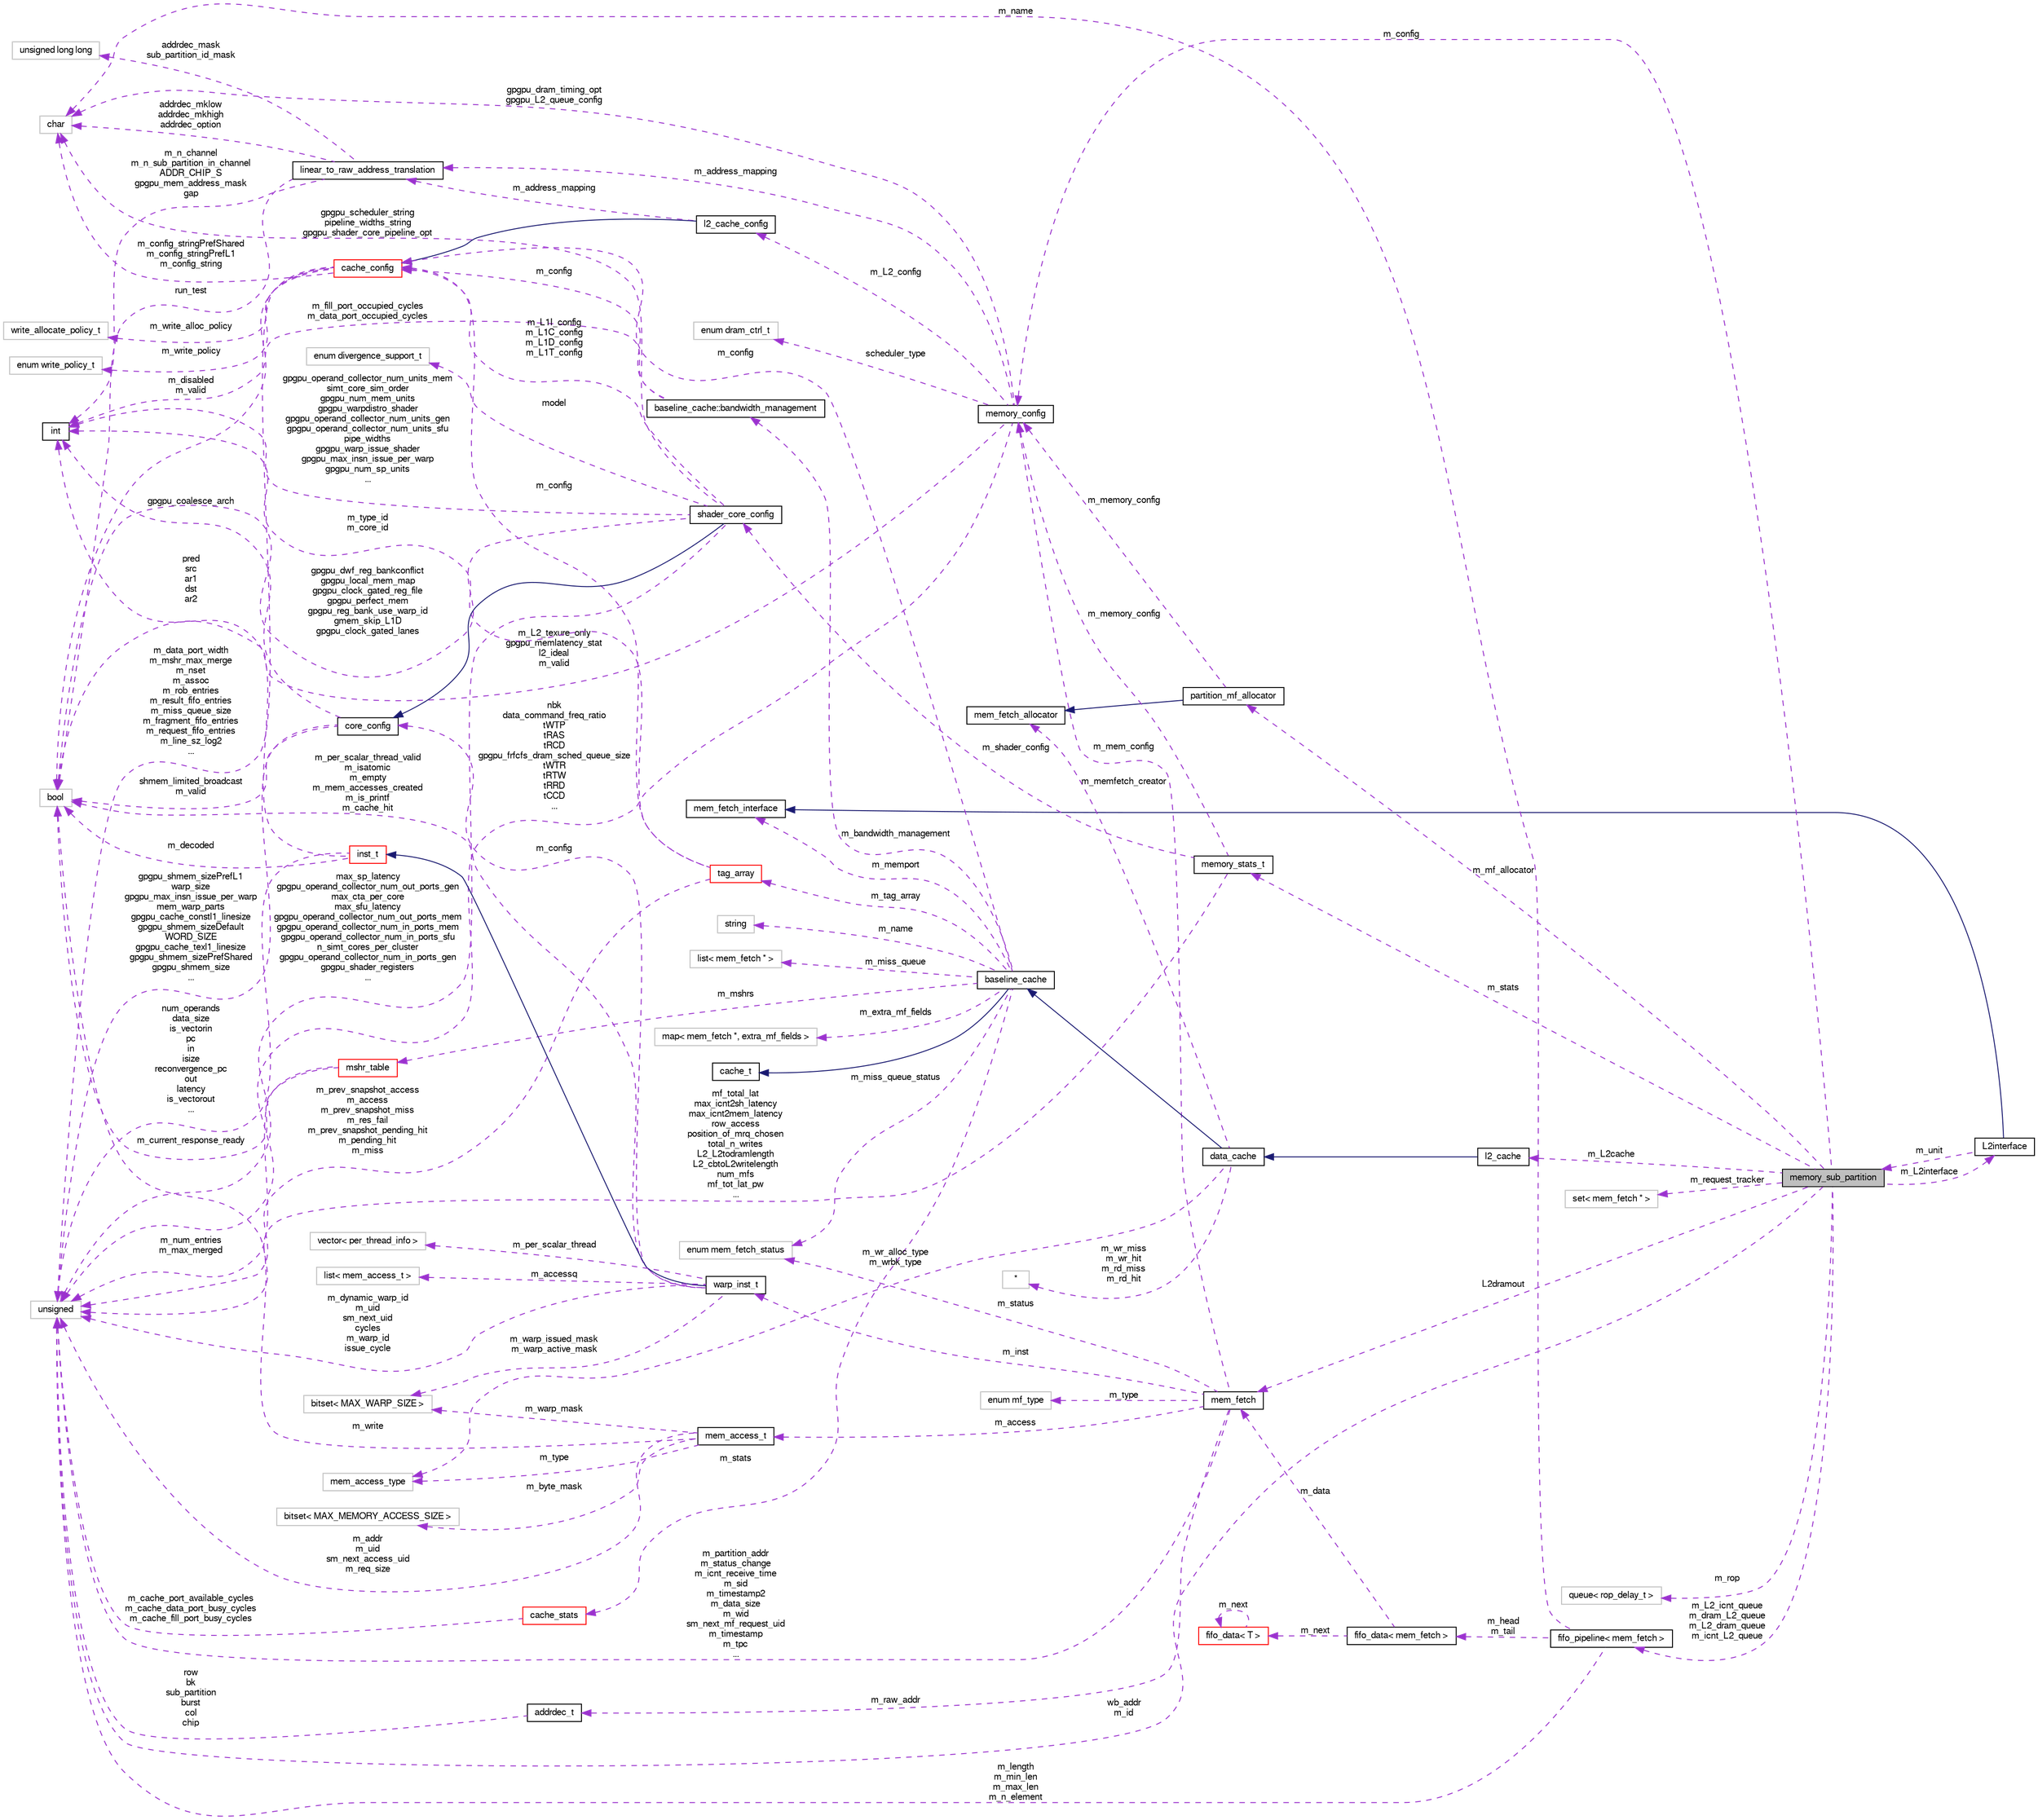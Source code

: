 digraph G
{
  bgcolor="transparent";
  edge [fontname="FreeSans",fontsize="10",labelfontname="FreeSans",labelfontsize="10"];
  node [fontname="FreeSans",fontsize="10",shape=record];
  rankdir=LR;
  Node1 [label="memory_sub_partition",height=0.2,width=0.4,color="black", fillcolor="grey75", style="filled" fontcolor="black"];
  Node2 -> Node1 [dir=back,color="darkorchid3",fontsize="10",style="dashed",label="m_L2interface",fontname="FreeSans"];
  Node2 [label="L2interface",height=0.2,width=0.4,color="black",URL="$classL2interface.html"];
  Node3 -> Node2 [dir=back,color="midnightblue",fontsize="10",style="solid",fontname="FreeSans"];
  Node3 [label="mem_fetch_interface",height=0.2,width=0.4,color="black",URL="$classmem__fetch__interface.html"];
  Node1 -> Node2 [dir=back,color="darkorchid3",fontsize="10",style="dashed",label="m_unit",fontname="FreeSans"];
  Node4 -> Node1 [dir=back,color="darkorchid3",fontsize="10",style="dashed",label="m_mf_allocator",fontname="FreeSans"];
  Node4 [label="partition_mf_allocator",height=0.2,width=0.4,color="black",URL="$classpartition__mf__allocator.html"];
  Node5 -> Node4 [dir=back,color="midnightblue",fontsize="10",style="solid",fontname="FreeSans"];
  Node5 [label="mem_fetch_allocator",height=0.2,width=0.4,color="black",URL="$classmem__fetch__allocator.html"];
  Node6 -> Node4 [dir=back,color="darkorchid3",fontsize="10",style="dashed",label="m_memory_config",fontname="FreeSans"];
  Node6 [label="memory_config",height=0.2,width=0.4,color="black",URL="$structmemory__config.html"];
  Node7 -> Node6 [dir=back,color="darkorchid3",fontsize="10",style="dashed",label="scheduler_type",fontname="FreeSans"];
  Node7 [label="enum dram_ctrl_t",height=0.2,width=0.4,color="grey75"];
  Node8 -> Node6 [dir=back,color="darkorchid3",fontsize="10",style="dashed",label="gpgpu_dram_timing_opt\ngpgpu_L2_queue_config",fontname="FreeSans"];
  Node8 [label="char",height=0.2,width=0.4,color="grey75"];
  Node9 -> Node6 [dir=back,color="darkorchid3",fontsize="10",style="dashed",label="m_L2_texure_only\ngpgpu_memlatency_stat\nl2_ideal\nm_valid",fontname="FreeSans"];
  Node9 [label="bool",height=0.2,width=0.4,color="grey75"];
  Node10 -> Node6 [dir=back,color="darkorchid3",fontsize="10",style="dashed",label="nbk\ndata_command_freq_ratio\ntWTP\ntRAS\ntRCD\ngpgpu_frfcfs_dram_sched_queue_size\ntWTR\ntRTW\ntRRD\ntCCD\n...",fontname="FreeSans"];
  Node10 [label="unsigned",height=0.2,width=0.4,color="grey75"];
  Node11 -> Node6 [dir=back,color="darkorchid3",fontsize="10",style="dashed",label="m_address_mapping",fontname="FreeSans"];
  Node11 [label="linear_to_raw_address_translation",height=0.2,width=0.4,color="black",URL="$classlinear__to__raw__address__translation.html"];
  Node12 -> Node11 [dir=back,color="darkorchid3",fontsize="10",style="dashed",label="addrdec_mask\nsub_partition_id_mask",fontname="FreeSans"];
  Node12 [label="unsigned long long",height=0.2,width=0.4,color="grey75"];
  Node8 -> Node11 [dir=back,color="darkorchid3",fontsize="10",style="dashed",label="addrdec_mklow\naddrdec_mkhigh\naddrdec_option",fontname="FreeSans"];
  Node13 -> Node11 [dir=back,color="darkorchid3",fontsize="10",style="dashed",label="m_n_channel\nm_n_sub_partition_in_channel\nADDR_CHIP_S\ngpgpu_mem_address_mask\ngap",fontname="FreeSans"];
  Node13 [label="int",height=0.2,width=0.4,color="black",URL="$classint.html"];
  Node9 -> Node11 [dir=back,color="darkorchid3",fontsize="10",style="dashed",label="run_test",fontname="FreeSans"];
  Node14 -> Node6 [dir=back,color="darkorchid3",fontsize="10",style="dashed",label="m_L2_config",fontname="FreeSans"];
  Node14 [label="l2_cache_config",height=0.2,width=0.4,color="black",URL="$classl2__cache__config.html"];
  Node15 -> Node14 [dir=back,color="midnightblue",fontsize="10",style="solid",fontname="FreeSans"];
  Node15 [label="cache_config",height=0.2,width=0.4,color="red",URL="$classcache__config.html"];
  Node8 -> Node15 [dir=back,color="darkorchid3",fontsize="10",style="dashed",label="m_config_stringPrefShared\nm_config_stringPrefL1\nm_config_string",fontname="FreeSans"];
  Node16 -> Node15 [dir=back,color="darkorchid3",fontsize="10",style="dashed",label="m_write_alloc_policy",fontname="FreeSans"];
  Node16 [label="write_allocate_policy_t",height=0.2,width=0.4,color="grey75"];
  Node17 -> Node15 [dir=back,color="darkorchid3",fontsize="10",style="dashed",label="m_write_policy",fontname="FreeSans"];
  Node17 [label="enum write_policy_t",height=0.2,width=0.4,color="grey75"];
  Node9 -> Node15 [dir=back,color="darkorchid3",fontsize="10",style="dashed",label="m_disabled\nm_valid",fontname="FreeSans"];
  Node10 -> Node15 [dir=back,color="darkorchid3",fontsize="10",style="dashed",label="m_data_port_width\nm_mshr_max_merge\nm_nset\nm_assoc\nm_rob_entries\nm_result_fifo_entries\nm_miss_queue_size\nm_fragment_fifo_entries\nm_request_fifo_entries\nm_line_sz_log2\n...",fontname="FreeSans"];
  Node11 -> Node14 [dir=back,color="darkorchid3",fontsize="10",style="dashed",label="m_address_mapping",fontname="FreeSans"];
  Node18 -> Node1 [dir=back,color="darkorchid3",fontsize="10",style="dashed",label="m_L2cache",fontname="FreeSans"];
  Node18 [label="l2_cache",height=0.2,width=0.4,color="black",URL="$classl2__cache.html"];
  Node19 -> Node18 [dir=back,color="midnightblue",fontsize="10",style="solid",fontname="FreeSans"];
  Node19 [label="data_cache",height=0.2,width=0.4,color="black",URL="$classdata__cache.html",tooltip="Data cache - Implements common functions for L1 and L2 data cache."];
  Node20 -> Node19 [dir=back,color="midnightblue",fontsize="10",style="solid",fontname="FreeSans"];
  Node20 [label="baseline_cache",height=0.2,width=0.4,color="black",URL="$classbaseline__cache.html"];
  Node21 -> Node20 [dir=back,color="midnightblue",fontsize="10",style="solid",fontname="FreeSans"];
  Node21 [label="cache_t",height=0.2,width=0.4,color="black",URL="$classcache__t.html"];
  Node22 -> Node20 [dir=back,color="darkorchid3",fontsize="10",style="dashed",label="m_stats",fontname="FreeSans"];
  Node22 [label="cache_stats",height=0.2,width=0.4,color="red",URL="$classcache__stats.html"];
  Node10 -> Node22 [dir=back,color="darkorchid3",fontsize="10",style="dashed",label="m_cache_port_available_cycles\nm_cache_data_port_busy_cycles\nm_cache_fill_port_busy_cycles",fontname="FreeSans"];
  Node23 -> Node20 [dir=back,color="darkorchid3",fontsize="10",style="dashed",label="m_mshrs",fontname="FreeSans"];
  Node23 [label="mshr_table",height=0.2,width=0.4,color="red",URL="$classmshr__table.html"];
  Node9 -> Node23 [dir=back,color="darkorchid3",fontsize="10",style="dashed",label="m_current_response_ready",fontname="FreeSans"];
  Node10 -> Node23 [dir=back,color="darkorchid3",fontsize="10",style="dashed",label="m_num_entries\nm_max_merged",fontname="FreeSans"];
  Node3 -> Node20 [dir=back,color="darkorchid3",fontsize="10",style="dashed",label="m_memport",fontname="FreeSans"];
  Node24 -> Node20 [dir=back,color="darkorchid3",fontsize="10",style="dashed",label="m_bandwidth_management",fontname="FreeSans"];
  Node24 [label="baseline_cache::bandwidth_management",height=0.2,width=0.4,color="black",URL="$classbaseline__cache_1_1bandwidth__management.html",tooltip="Sub-class containing all metadata for port bandwidth management."];
  Node13 -> Node24 [dir=back,color="darkorchid3",fontsize="10",style="dashed",label="m_fill_port_occupied_cycles\nm_data_port_occupied_cycles",fontname="FreeSans"];
  Node15 -> Node24 [dir=back,color="darkorchid3",fontsize="10",style="dashed",label="m_config",fontname="FreeSans"];
  Node25 -> Node20 [dir=back,color="darkorchid3",fontsize="10",style="dashed",label="m_name",fontname="FreeSans"];
  Node25 [label="string",height=0.2,width=0.4,color="grey75"];
  Node26 -> Node20 [dir=back,color="darkorchid3",fontsize="10",style="dashed",label="m_miss_queue_status",fontname="FreeSans"];
  Node26 [label="enum mem_fetch_status",height=0.2,width=0.4,color="grey75"];
  Node27 -> Node20 [dir=back,color="darkorchid3",fontsize="10",style="dashed",label="m_miss_queue",fontname="FreeSans"];
  Node27 [label="list\< mem_fetch * \>",height=0.2,width=0.4,color="grey75"];
  Node15 -> Node20 [dir=back,color="darkorchid3",fontsize="10",style="dashed",label="m_config",fontname="FreeSans"];
  Node28 -> Node20 [dir=back,color="darkorchid3",fontsize="10",style="dashed",label="m_tag_array",fontname="FreeSans"];
  Node28 [label="tag_array",height=0.2,width=0.4,color="red",URL="$classtag__array.html"];
  Node13 -> Node28 [dir=back,color="darkorchid3",fontsize="10",style="dashed",label="m_type_id\nm_core_id",fontname="FreeSans"];
  Node10 -> Node28 [dir=back,color="darkorchid3",fontsize="10",style="dashed",label="m_prev_snapshot_access\nm_access\nm_prev_snapshot_miss\nm_res_fail\nm_prev_snapshot_pending_hit\nm_pending_hit\nm_miss",fontname="FreeSans"];
  Node15 -> Node28 [dir=back,color="darkorchid3",fontsize="10",style="dashed",label="m_config",fontname="FreeSans"];
  Node29 -> Node20 [dir=back,color="darkorchid3",fontsize="10",style="dashed",label="m_extra_mf_fields",fontname="FreeSans"];
  Node29 [label="map\< mem_fetch *, extra_mf_fields \>",height=0.2,width=0.4,color="grey75"];
  Node5 -> Node19 [dir=back,color="darkorchid3",fontsize="10",style="dashed",label="m_memfetch_creator",fontname="FreeSans"];
  Node30 -> Node19 [dir=back,color="darkorchid3",fontsize="10",style="dashed",label="m_wr_miss\nm_wr_hit\nm_rd_miss\nm_rd_hit",fontname="FreeSans"];
  Node30 [label="*",height=0.2,width=0.4,color="grey75"];
  Node31 -> Node19 [dir=back,color="darkorchid3",fontsize="10",style="dashed",label="m_wr_alloc_type\nm_wrbk_type",fontname="FreeSans"];
  Node31 [label="mem_access_type",height=0.2,width=0.4,color="grey75"];
  Node6 -> Node1 [dir=back,color="darkorchid3",fontsize="10",style="dashed",label="m_config",fontname="FreeSans"];
  Node32 -> Node1 [dir=back,color="darkorchid3",fontsize="10",style="dashed",label="m_stats",fontname="FreeSans"];
  Node32 [label="memory_stats_t",height=0.2,width=0.4,color="black",URL="$classmemory__stats__t.html"];
  Node33 -> Node32 [dir=back,color="darkorchid3",fontsize="10",style="dashed",label="m_shader_config",fontname="FreeSans"];
  Node33 [label="shader_core_config",height=0.2,width=0.4,color="black",URL="$structshader__core__config.html"];
  Node34 -> Node33 [dir=back,color="midnightblue",fontsize="10",style="solid",fontname="FreeSans"];
  Node34 [label="core_config",height=0.2,width=0.4,color="black",URL="$structcore__config.html"];
  Node13 -> Node34 [dir=back,color="darkorchid3",fontsize="10",style="dashed",label="gpgpu_coalesce_arch",fontname="FreeSans"];
  Node9 -> Node34 [dir=back,color="darkorchid3",fontsize="10",style="dashed",label="shmem_limited_broadcast\nm_valid",fontname="FreeSans"];
  Node10 -> Node34 [dir=back,color="darkorchid3",fontsize="10",style="dashed",label="gpgpu_shmem_sizePrefL1\nwarp_size\ngpgpu_max_insn_issue_per_warp\nmem_warp_parts\ngpgpu_cache_constl1_linesize\ngpgpu_shmem_sizeDefault\nWORD_SIZE\ngpgpu_cache_texl1_linesize\ngpgpu_shmem_sizePrefShared\ngpgpu_shmem_size\n...",fontname="FreeSans"];
  Node8 -> Node33 [dir=back,color="darkorchid3",fontsize="10",style="dashed",label="gpgpu_scheduler_string\npipeline_widths_string\ngpgpu_shader_core_pipeline_opt",fontname="FreeSans"];
  Node35 -> Node33 [dir=back,color="darkorchid3",fontsize="10",style="dashed",label="model",fontname="FreeSans"];
  Node35 [label="enum divergence_support_t",height=0.2,width=0.4,color="grey75"];
  Node13 -> Node33 [dir=back,color="darkorchid3",fontsize="10",style="dashed",label="gpgpu_operand_collector_num_units_mem\nsimt_core_sim_order\ngpgpu_num_mem_units\ngpgpu_warpdistro_shader\ngpgpu_operand_collector_num_units_gen\ngpgpu_operand_collector_num_units_sfu\npipe_widths\ngpgpu_warp_issue_shader\ngpgpu_max_insn_issue_per_warp\ngpgpu_num_sp_units\n...",fontname="FreeSans"];
  Node9 -> Node33 [dir=back,color="darkorchid3",fontsize="10",style="dashed",label="gpgpu_dwf_reg_bankconflict\ngpgpu_local_mem_map\ngpgpu_clock_gated_reg_file\ngpgpu_perfect_mem\ngpgpu_reg_bank_use_warp_id\ngmem_skip_L1D\ngpgpu_clock_gated_lanes",fontname="FreeSans"];
  Node15 -> Node33 [dir=back,color="darkorchid3",fontsize="10",style="dashed",label="m_L1I_config\nm_L1C_config\nm_L1D_config\nm_L1T_config",fontname="FreeSans"];
  Node10 -> Node33 [dir=back,color="darkorchid3",fontsize="10",style="dashed",label="max_sp_latency\ngpgpu_operand_collector_num_out_ports_gen\nmax_cta_per_core\nmax_sfu_latency\ngpgpu_operand_collector_num_out_ports_mem\ngpgpu_operand_collector_num_in_ports_mem\ngpgpu_operand_collector_num_in_ports_sfu\nn_simt_cores_per_cluster\ngpgpu_operand_collector_num_in_ports_gen\ngpgpu_shader_registers\n...",fontname="FreeSans"];
  Node6 -> Node32 [dir=back,color="darkorchid3",fontsize="10",style="dashed",label="m_memory_config",fontname="FreeSans"];
  Node10 -> Node32 [dir=back,color="darkorchid3",fontsize="10",style="dashed",label="mf_total_lat\nmax_icnt2sh_latency\nmax_icnt2mem_latency\nrow_access\nposition_of_mrq_chosen\ntotal_n_writes\nL2_L2todramlength\nL2_cbtoL2writelength\nnum_mfs\nmf_tot_lat_pw\n...",fontname="FreeSans"];
  Node36 -> Node1 [dir=back,color="darkorchid3",fontsize="10",style="dashed",label="m_rop",fontname="FreeSans"];
  Node36 [label="queue\< rop_delay_t \>",height=0.2,width=0.4,color="grey75"];
  Node37 -> Node1 [dir=back,color="darkorchid3",fontsize="10",style="dashed",label="L2dramout",fontname="FreeSans"];
  Node37 [label="mem_fetch",height=0.2,width=0.4,color="black",URL="$classmem__fetch.html"];
  Node38 -> Node37 [dir=back,color="darkorchid3",fontsize="10",style="dashed",label="m_type",fontname="FreeSans"];
  Node38 [label="enum mf_type",height=0.2,width=0.4,color="grey75"];
  Node6 -> Node37 [dir=back,color="darkorchid3",fontsize="10",style="dashed",label="m_mem_config",fontname="FreeSans"];
  Node39 -> Node37 [dir=back,color="darkorchid3",fontsize="10",style="dashed",label="m_inst",fontname="FreeSans"];
  Node39 [label="warp_inst_t",height=0.2,width=0.4,color="black",URL="$classwarp__inst__t.html"];
  Node40 -> Node39 [dir=back,color="midnightblue",fontsize="10",style="solid",fontname="FreeSans"];
  Node40 [label="inst_t",height=0.2,width=0.4,color="red",URL="$classinst__t.html"];
  Node13 -> Node40 [dir=back,color="darkorchid3",fontsize="10",style="dashed",label="pred\nsrc\nar1\ndst\nar2",fontname="FreeSans"];
  Node9 -> Node40 [dir=back,color="darkorchid3",fontsize="10",style="dashed",label="m_decoded",fontname="FreeSans"];
  Node10 -> Node40 [dir=back,color="darkorchid3",fontsize="10",style="dashed",label="num_operands\ndata_size\nis_vectorin\npc\nin\nisize\nreconvergence_pc\nout\nlatency\nis_vectorout\n...",fontname="FreeSans"];
  Node41 -> Node39 [dir=back,color="darkorchid3",fontsize="10",style="dashed",label="m_warp_issued_mask\nm_warp_active_mask",fontname="FreeSans"];
  Node41 [label="bitset\< MAX_WARP_SIZE \>",height=0.2,width=0.4,color="grey75"];
  Node42 -> Node39 [dir=back,color="darkorchid3",fontsize="10",style="dashed",label="m_accessq",fontname="FreeSans"];
  Node42 [label="list\< mem_access_t \>",height=0.2,width=0.4,color="grey75"];
  Node34 -> Node39 [dir=back,color="darkorchid3",fontsize="10",style="dashed",label="m_config",fontname="FreeSans"];
  Node9 -> Node39 [dir=back,color="darkorchid3",fontsize="10",style="dashed",label="m_per_scalar_thread_valid\nm_isatomic\nm_empty\nm_mem_accesses_created\nm_is_printf\nm_cache_hit",fontname="FreeSans"];
  Node43 -> Node39 [dir=back,color="darkorchid3",fontsize="10",style="dashed",label="m_per_scalar_thread",fontname="FreeSans"];
  Node43 [label="vector\< per_thread_info \>",height=0.2,width=0.4,color="grey75"];
  Node10 -> Node39 [dir=back,color="darkorchid3",fontsize="10",style="dashed",label="m_dynamic_warp_id\nm_uid\nsm_next_uid\ncycles\nm_warp_id\nissue_cycle",fontname="FreeSans"];
  Node44 -> Node37 [dir=back,color="darkorchid3",fontsize="10",style="dashed",label="m_raw_addr",fontname="FreeSans"];
  Node44 [label="addrdec_t",height=0.2,width=0.4,color="black",URL="$structaddrdec__t.html"];
  Node10 -> Node44 [dir=back,color="darkorchid3",fontsize="10",style="dashed",label="row\nbk\nsub_partition\nburst\ncol\nchip",fontname="FreeSans"];
  Node45 -> Node37 [dir=back,color="darkorchid3",fontsize="10",style="dashed",label="m_access",fontname="FreeSans"];
  Node45 [label="mem_access_t",height=0.2,width=0.4,color="black",URL="$classmem__access__t.html"];
  Node46 -> Node45 [dir=back,color="darkorchid3",fontsize="10",style="dashed",label="m_byte_mask",fontname="FreeSans"];
  Node46 [label="bitset\< MAX_MEMORY_ACCESS_SIZE \>",height=0.2,width=0.4,color="grey75"];
  Node41 -> Node45 [dir=back,color="darkorchid3",fontsize="10",style="dashed",label="m_warp_mask",fontname="FreeSans"];
  Node9 -> Node45 [dir=back,color="darkorchid3",fontsize="10",style="dashed",label="m_write",fontname="FreeSans"];
  Node10 -> Node45 [dir=back,color="darkorchid3",fontsize="10",style="dashed",label="m_addr\nm_uid\nsm_next_access_uid\nm_req_size",fontname="FreeSans"];
  Node31 -> Node45 [dir=back,color="darkorchid3",fontsize="10",style="dashed",label="m_type",fontname="FreeSans"];
  Node26 -> Node37 [dir=back,color="darkorchid3",fontsize="10",style="dashed",label="m_status",fontname="FreeSans"];
  Node10 -> Node37 [dir=back,color="darkorchid3",fontsize="10",style="dashed",label="m_partition_addr\nm_status_change\nm_icnt_receive_time\nm_sid\nm_timestamp2\nm_data_size\nm_wid\nsm_next_mf_request_uid\nm_timestamp\nm_tpc\n...",fontname="FreeSans"];
  Node47 -> Node1 [dir=back,color="darkorchid3",fontsize="10",style="dashed",label="m_L2_icnt_queue\nm_dram_L2_queue\nm_L2_dram_queue\nm_icnt_L2_queue",fontname="FreeSans"];
  Node47 [label="fifo_pipeline\< mem_fetch \>",height=0.2,width=0.4,color="black",URL="$classfifo__pipeline.html"];
  Node48 -> Node47 [dir=back,color="darkorchid3",fontsize="10",style="dashed",label="m_head\nm_tail",fontname="FreeSans"];
  Node48 [label="fifo_data\< mem_fetch \>",height=0.2,width=0.4,color="black",URL="$structfifo__data.html"];
  Node49 -> Node48 [dir=back,color="darkorchid3",fontsize="10",style="dashed",label="m_next",fontname="FreeSans"];
  Node49 [label="fifo_data\< T \>",height=0.2,width=0.4,color="red",URL="$structfifo__data.html"];
  Node49 -> Node49 [dir=back,color="darkorchid3",fontsize="10",style="dashed",label="m_next",fontname="FreeSans"];
  Node37 -> Node48 [dir=back,color="darkorchid3",fontsize="10",style="dashed",label="m_data",fontname="FreeSans"];
  Node8 -> Node47 [dir=back,color="darkorchid3",fontsize="10",style="dashed",label="m_name",fontname="FreeSans"];
  Node10 -> Node47 [dir=back,color="darkorchid3",fontsize="10",style="dashed",label="m_length\nm_min_len\nm_max_len\nm_n_element",fontname="FreeSans"];
  Node10 -> Node1 [dir=back,color="darkorchid3",fontsize="10",style="dashed",label="wb_addr\nm_id",fontname="FreeSans"];
  Node50 -> Node1 [dir=back,color="darkorchid3",fontsize="10",style="dashed",label="m_request_tracker",fontname="FreeSans"];
  Node50 [label="set\< mem_fetch * \>",height=0.2,width=0.4,color="grey75"];
}
